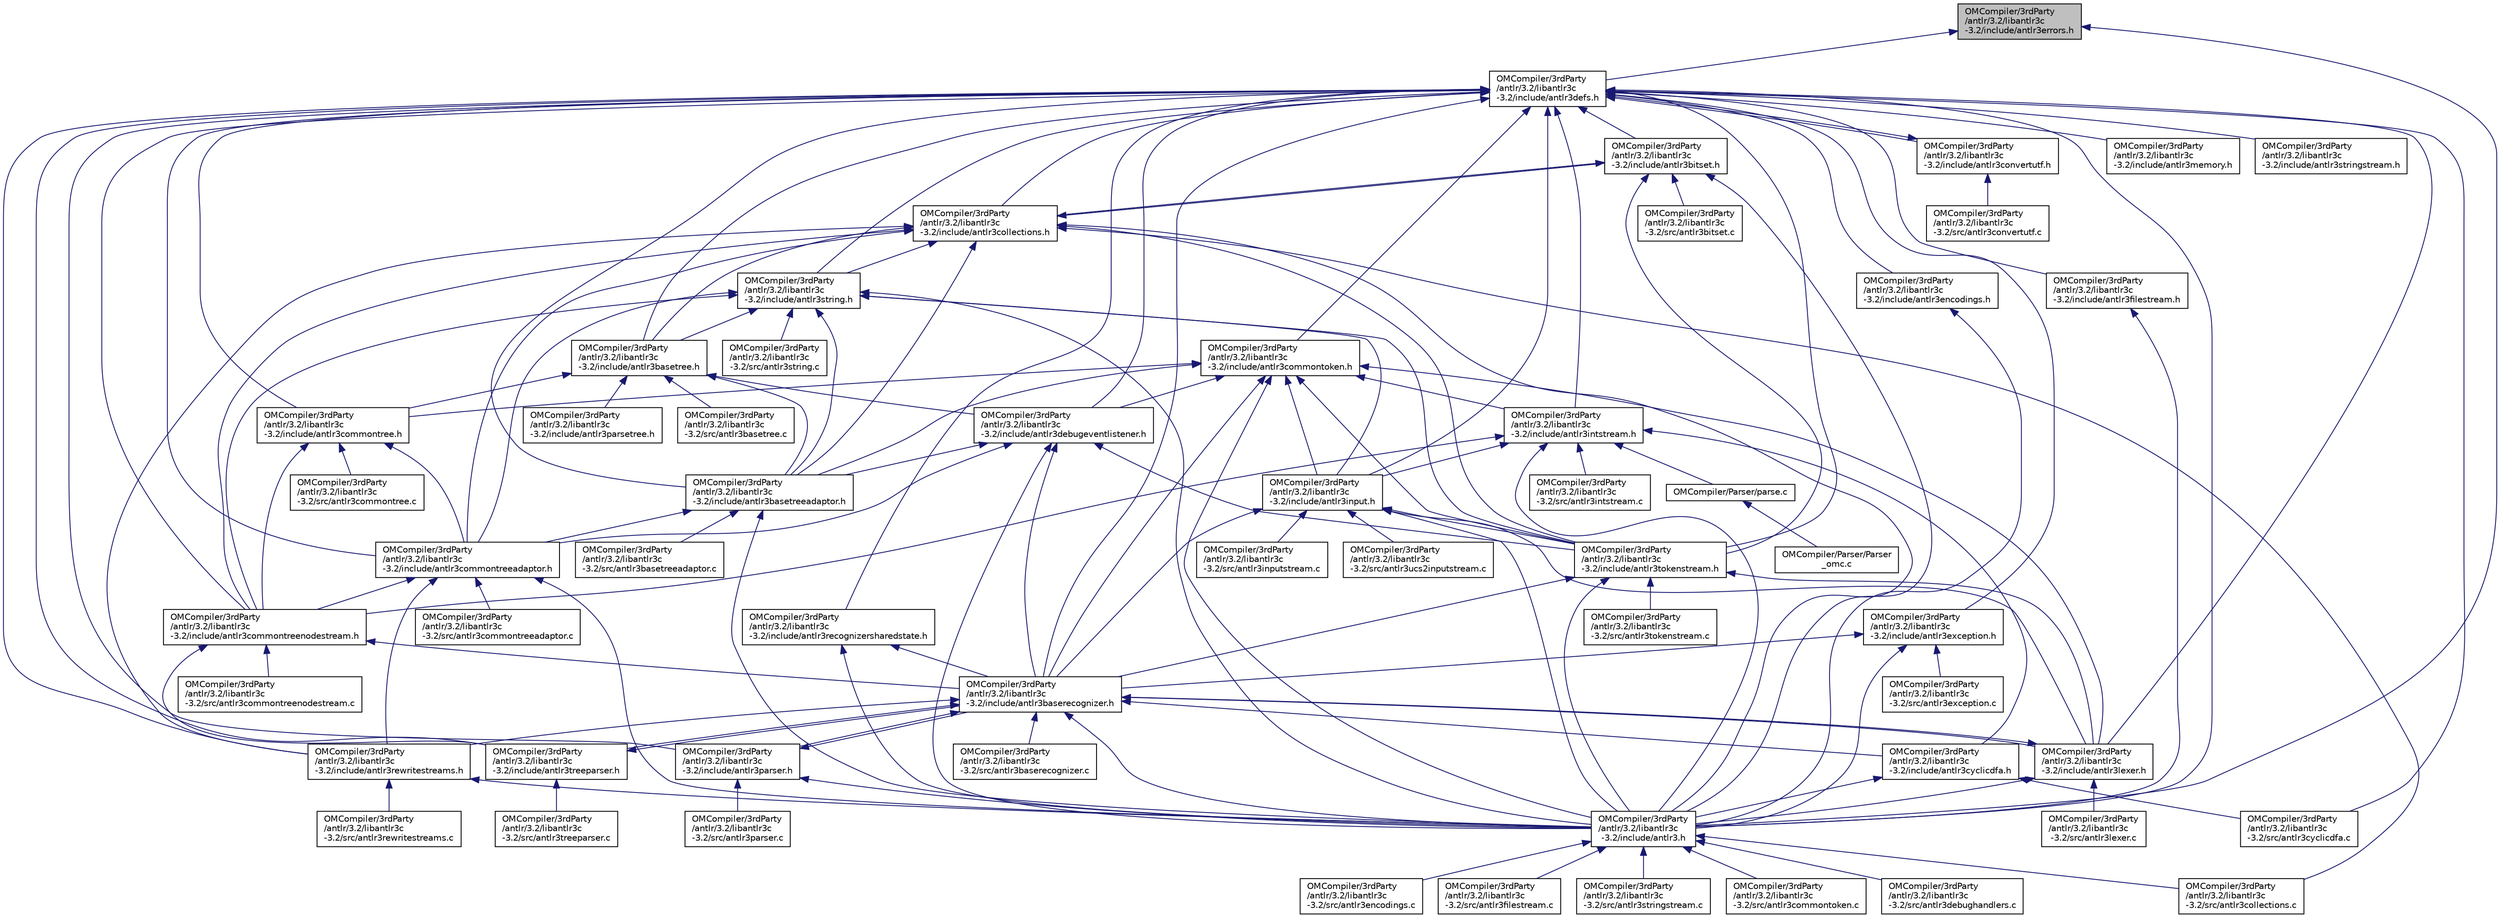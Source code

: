 digraph "OMCompiler/3rdParty/antlr/3.2/libantlr3c-3.2/include/antlr3errors.h"
{
  edge [fontname="Helvetica",fontsize="10",labelfontname="Helvetica",labelfontsize="10"];
  node [fontname="Helvetica",fontsize="10",shape=record];
  Node1 [label="OMCompiler/3rdParty\l/antlr/3.2/libantlr3c\l-3.2/include/antlr3errors.h",height=0.2,width=0.4,color="black", fillcolor="grey75", style="filled", fontcolor="black"];
  Node1 -> Node2 [dir="back",color="midnightblue",fontsize="10",style="solid",fontname="Helvetica"];
  Node2 [label="OMCompiler/3rdParty\l/antlr/3.2/libantlr3c\l-3.2/include/antlr3.h",height=0.2,width=0.4,color="black", fillcolor="white", style="filled",URL="$d4/d1d/antlr3_8h.html"];
  Node2 -> Node3 [dir="back",color="midnightblue",fontsize="10",style="solid",fontname="Helvetica"];
  Node3 [label="OMCompiler/3rdParty\l/antlr/3.2/libantlr3c\l-3.2/src/antlr3collections.c",height=0.2,width=0.4,color="black", fillcolor="white", style="filled",URL="$dc/d57/antlr3collections_8c.html"];
  Node2 -> Node4 [dir="back",color="midnightblue",fontsize="10",style="solid",fontname="Helvetica"];
  Node4 [label="OMCompiler/3rdParty\l/antlr/3.2/libantlr3c\l-3.2/src/antlr3commontoken.c",height=0.2,width=0.4,color="black", fillcolor="white", style="filled",URL="$dd/ddc/antlr3commontoken_8c.html"];
  Node2 -> Node5 [dir="back",color="midnightblue",fontsize="10",style="solid",fontname="Helvetica"];
  Node5 [label="OMCompiler/3rdParty\l/antlr/3.2/libantlr3c\l-3.2/src/antlr3debughandlers.c",height=0.2,width=0.4,color="black", fillcolor="white", style="filled",URL="$d7/dd3/antlr3debughandlers_8c.html"];
  Node2 -> Node6 [dir="back",color="midnightblue",fontsize="10",style="solid",fontname="Helvetica"];
  Node6 [label="OMCompiler/3rdParty\l/antlr/3.2/libantlr3c\l-3.2/src/antlr3encodings.c",height=0.2,width=0.4,color="black", fillcolor="white", style="filled",URL="$d5/d48/antlr3encodings_8c.html"];
  Node2 -> Node7 [dir="back",color="midnightblue",fontsize="10",style="solid",fontname="Helvetica"];
  Node7 [label="OMCompiler/3rdParty\l/antlr/3.2/libantlr3c\l-3.2/src/antlr3filestream.c",height=0.2,width=0.4,color="black", fillcolor="white", style="filled",URL="$d4/db3/antlr3filestream_8c.html",tooltip="The ANTLR3 C filestream is used when the source character stream is a filesystem based input set and ..."];
  Node2 -> Node8 [dir="back",color="midnightblue",fontsize="10",style="solid",fontname="Helvetica"];
  Node8 [label="OMCompiler/3rdParty\l/antlr/3.2/libantlr3c\l-3.2/src/antlr3stringstream.c",height=0.2,width=0.4,color="black", fillcolor="white", style="filled",URL="$d2/d1c/antlr3stringstream_8c.html"];
  Node1 -> Node9 [dir="back",color="midnightblue",fontsize="10",style="solid",fontname="Helvetica"];
  Node9 [label="OMCompiler/3rdParty\l/antlr/3.2/libantlr3c\l-3.2/include/antlr3defs.h",height=0.2,width=0.4,color="black", fillcolor="white", style="filled",URL="$d9/d82/antlr3defs_8h.html"];
  Node9 -> Node2 [dir="back",color="midnightblue",fontsize="10",style="solid",fontname="Helvetica"];
  Node9 -> Node10 [dir="back",color="midnightblue",fontsize="10",style="solid",fontname="Helvetica"];
  Node10 [label="OMCompiler/3rdParty\l/antlr/3.2/libantlr3c\l-3.2/include/antlr3baserecognizer.h",height=0.2,width=0.4,color="black", fillcolor="white", style="filled",URL="$d2/d44/antlr3baserecognizer_8h.html"];
  Node10 -> Node2 [dir="back",color="midnightblue",fontsize="10",style="solid",fontname="Helvetica"];
  Node10 -> Node11 [dir="back",color="midnightblue",fontsize="10",style="solid",fontname="Helvetica"];
  Node11 [label="OMCompiler/3rdParty\l/antlr/3.2/libantlr3c\l-3.2/include/antlr3cyclicdfa.h",height=0.2,width=0.4,color="black", fillcolor="white", style="filled",URL="$d1/d96/antlr3cyclicdfa_8h.html"];
  Node11 -> Node2 [dir="back",color="midnightblue",fontsize="10",style="solid",fontname="Helvetica"];
  Node11 -> Node12 [dir="back",color="midnightblue",fontsize="10",style="solid",fontname="Helvetica"];
  Node12 [label="OMCompiler/3rdParty\l/antlr/3.2/libantlr3c\l-3.2/src/antlr3cyclicdfa.c",height=0.2,width=0.4,color="black", fillcolor="white", style="filled",URL="$d6/d1b/antlr3cyclicdfa_8c.html"];
  Node10 -> Node13 [dir="back",color="midnightblue",fontsize="10",style="solid",fontname="Helvetica"];
  Node13 [label="OMCompiler/3rdParty\l/antlr/3.2/libantlr3c\l-3.2/include/antlr3lexer.h",height=0.2,width=0.4,color="black", fillcolor="white", style="filled",URL="$de/de0/antlr3lexer_8h.html"];
  Node13 -> Node2 [dir="back",color="midnightblue",fontsize="10",style="solid",fontname="Helvetica"];
  Node13 -> Node10 [dir="back",color="midnightblue",fontsize="10",style="solid",fontname="Helvetica"];
  Node13 -> Node14 [dir="back",color="midnightblue",fontsize="10",style="solid",fontname="Helvetica"];
  Node14 [label="OMCompiler/3rdParty\l/antlr/3.2/libantlr3c\l-3.2/src/antlr3lexer.c",height=0.2,width=0.4,color="black", fillcolor="white", style="filled",URL="$dc/d73/antlr3lexer_8c.html"];
  Node10 -> Node15 [dir="back",color="midnightblue",fontsize="10",style="solid",fontname="Helvetica"];
  Node15 [label="OMCompiler/3rdParty\l/antlr/3.2/libantlr3c\l-3.2/include/antlr3parser.h",height=0.2,width=0.4,color="black", fillcolor="white", style="filled",URL="$d4/d97/antlr3parser_8h.html"];
  Node15 -> Node2 [dir="back",color="midnightblue",fontsize="10",style="solid",fontname="Helvetica"];
  Node15 -> Node10 [dir="back",color="midnightblue",fontsize="10",style="solid",fontname="Helvetica"];
  Node15 -> Node16 [dir="back",color="midnightblue",fontsize="10",style="solid",fontname="Helvetica"];
  Node16 [label="OMCompiler/3rdParty\l/antlr/3.2/libantlr3c\l-3.2/src/antlr3parser.c",height=0.2,width=0.4,color="black", fillcolor="white", style="filled",URL="$d3/db9/antlr3parser_8c.html"];
  Node10 -> Node17 [dir="back",color="midnightblue",fontsize="10",style="solid",fontname="Helvetica"];
  Node17 [label="OMCompiler/3rdParty\l/antlr/3.2/libantlr3c\l-3.2/include/antlr3rewritestreams.h",height=0.2,width=0.4,color="black", fillcolor="white", style="filled",URL="$da/d25/antlr3rewritestreams_8h.html"];
  Node17 -> Node2 [dir="back",color="midnightblue",fontsize="10",style="solid",fontname="Helvetica"];
  Node17 -> Node18 [dir="back",color="midnightblue",fontsize="10",style="solid",fontname="Helvetica"];
  Node18 [label="OMCompiler/3rdParty\l/antlr/3.2/libantlr3c\l-3.2/src/antlr3rewritestreams.c",height=0.2,width=0.4,color="black", fillcolor="white", style="filled",URL="$d7/d05/antlr3rewritestreams_8c.html"];
  Node10 -> Node19 [dir="back",color="midnightblue",fontsize="10",style="solid",fontname="Helvetica"];
  Node19 [label="OMCompiler/3rdParty\l/antlr/3.2/libantlr3c\l-3.2/include/antlr3treeparser.h",height=0.2,width=0.4,color="black", fillcolor="white", style="filled",URL="$da/d32/antlr3treeparser_8h.html"];
  Node19 -> Node10 [dir="back",color="midnightblue",fontsize="10",style="solid",fontname="Helvetica"];
  Node19 -> Node20 [dir="back",color="midnightblue",fontsize="10",style="solid",fontname="Helvetica"];
  Node20 [label="OMCompiler/3rdParty\l/antlr/3.2/libantlr3c\l-3.2/src/antlr3treeparser.c",height=0.2,width=0.4,color="black", fillcolor="white", style="filled",URL="$d4/d26/antlr3treeparser_8c.html"];
  Node10 -> Node21 [dir="back",color="midnightblue",fontsize="10",style="solid",fontname="Helvetica"];
  Node21 [label="OMCompiler/3rdParty\l/antlr/3.2/libantlr3c\l-3.2/src/antlr3baserecognizer.c",height=0.2,width=0.4,color="black", fillcolor="white", style="filled",URL="$d6/d88/antlr3baserecognizer_8c.html"];
  Node9 -> Node22 [dir="back",color="midnightblue",fontsize="10",style="solid",fontname="Helvetica"];
  Node22 [label="OMCompiler/3rdParty\l/antlr/3.2/libantlr3c\l-3.2/include/antlr3basetree.h",height=0.2,width=0.4,color="black", fillcolor="white", style="filled",URL="$d5/d25/antlr3basetree_8h.html"];
  Node22 -> Node23 [dir="back",color="midnightblue",fontsize="10",style="solid",fontname="Helvetica"];
  Node23 [label="OMCompiler/3rdParty\l/antlr/3.2/libantlr3c\l-3.2/include/antlr3basetreeadaptor.h",height=0.2,width=0.4,color="black", fillcolor="white", style="filled",URL="$de/dfd/antlr3basetreeadaptor_8h.html"];
  Node23 -> Node2 [dir="back",color="midnightblue",fontsize="10",style="solid",fontname="Helvetica"];
  Node23 -> Node24 [dir="back",color="midnightblue",fontsize="10",style="solid",fontname="Helvetica"];
  Node24 [label="OMCompiler/3rdParty\l/antlr/3.2/libantlr3c\l-3.2/include/antlr3commontreeadaptor.h",height=0.2,width=0.4,color="black", fillcolor="white", style="filled",URL="$d0/da3/antlr3commontreeadaptor_8h.html"];
  Node24 -> Node2 [dir="back",color="midnightblue",fontsize="10",style="solid",fontname="Helvetica"];
  Node24 -> Node25 [dir="back",color="midnightblue",fontsize="10",style="solid",fontname="Helvetica"];
  Node25 [label="OMCompiler/3rdParty\l/antlr/3.2/libantlr3c\l-3.2/include/antlr3commontreenodestream.h",height=0.2,width=0.4,color="black", fillcolor="white", style="filled",URL="$df/d91/antlr3commontreenodestream_8h.html"];
  Node25 -> Node10 [dir="back",color="midnightblue",fontsize="10",style="solid",fontname="Helvetica"];
  Node25 -> Node19 [dir="back",color="midnightblue",fontsize="10",style="solid",fontname="Helvetica"];
  Node25 -> Node26 [dir="back",color="midnightblue",fontsize="10",style="solid",fontname="Helvetica"];
  Node26 [label="OMCompiler/3rdParty\l/antlr/3.2/libantlr3c\l-3.2/src/antlr3commontreenodestream.c",height=0.2,width=0.4,color="black", fillcolor="white", style="filled",URL="$d7/d71/antlr3commontreenodestream_8c.html"];
  Node24 -> Node17 [dir="back",color="midnightblue",fontsize="10",style="solid",fontname="Helvetica"];
  Node24 -> Node27 [dir="back",color="midnightblue",fontsize="10",style="solid",fontname="Helvetica"];
  Node27 [label="OMCompiler/3rdParty\l/antlr/3.2/libantlr3c\l-3.2/src/antlr3commontreeadaptor.c",height=0.2,width=0.4,color="black", fillcolor="white", style="filled",URL="$d6/de3/antlr3commontreeadaptor_8c.html"];
  Node23 -> Node28 [dir="back",color="midnightblue",fontsize="10",style="solid",fontname="Helvetica"];
  Node28 [label="OMCompiler/3rdParty\l/antlr/3.2/libantlr3c\l-3.2/src/antlr3basetreeadaptor.c",height=0.2,width=0.4,color="black", fillcolor="white", style="filled",URL="$d3/dae/antlr3basetreeadaptor_8c.html"];
  Node22 -> Node29 [dir="back",color="midnightblue",fontsize="10",style="solid",fontname="Helvetica"];
  Node29 [label="OMCompiler/3rdParty\l/antlr/3.2/libantlr3c\l-3.2/include/antlr3commontree.h",height=0.2,width=0.4,color="black", fillcolor="white", style="filled",URL="$d1/d24/antlr3commontree_8h.html"];
  Node29 -> Node24 [dir="back",color="midnightblue",fontsize="10",style="solid",fontname="Helvetica"];
  Node29 -> Node25 [dir="back",color="midnightblue",fontsize="10",style="solid",fontname="Helvetica"];
  Node29 -> Node30 [dir="back",color="midnightblue",fontsize="10",style="solid",fontname="Helvetica"];
  Node30 [label="OMCompiler/3rdParty\l/antlr/3.2/libantlr3c\l-3.2/src/antlr3commontree.c",height=0.2,width=0.4,color="black", fillcolor="white", style="filled",URL="$d4/da1/antlr3commontree_8c.html"];
  Node22 -> Node31 [dir="back",color="midnightblue",fontsize="10",style="solid",fontname="Helvetica"];
  Node31 [label="OMCompiler/3rdParty\l/antlr/3.2/libantlr3c\l-3.2/include/antlr3debugeventlistener.h",height=0.2,width=0.4,color="black", fillcolor="white", style="filled",URL="$dc/d08/antlr3debugeventlistener_8h.html"];
  Node31 -> Node2 [dir="back",color="midnightblue",fontsize="10",style="solid",fontname="Helvetica"];
  Node31 -> Node10 [dir="back",color="midnightblue",fontsize="10",style="solid",fontname="Helvetica"];
  Node31 -> Node23 [dir="back",color="midnightblue",fontsize="10",style="solid",fontname="Helvetica"];
  Node31 -> Node24 [dir="back",color="midnightblue",fontsize="10",style="solid",fontname="Helvetica"];
  Node31 -> Node32 [dir="back",color="midnightblue",fontsize="10",style="solid",fontname="Helvetica"];
  Node32 [label="OMCompiler/3rdParty\l/antlr/3.2/libantlr3c\l-3.2/include/antlr3tokenstream.h",height=0.2,width=0.4,color="black", fillcolor="white", style="filled",URL="$d9/dc8/antlr3tokenstream_8h.html"];
  Node32 -> Node2 [dir="back",color="midnightblue",fontsize="10",style="solid",fontname="Helvetica"];
  Node32 -> Node10 [dir="back",color="midnightblue",fontsize="10",style="solid",fontname="Helvetica"];
  Node32 -> Node13 [dir="back",color="midnightblue",fontsize="10",style="solid",fontname="Helvetica"];
  Node32 -> Node33 [dir="back",color="midnightblue",fontsize="10",style="solid",fontname="Helvetica"];
  Node33 [label="OMCompiler/3rdParty\l/antlr/3.2/libantlr3c\l-3.2/src/antlr3tokenstream.c",height=0.2,width=0.4,color="black", fillcolor="white", style="filled",URL="$df/d21/antlr3tokenstream_8c.html"];
  Node22 -> Node34 [dir="back",color="midnightblue",fontsize="10",style="solid",fontname="Helvetica"];
  Node34 [label="OMCompiler/3rdParty\l/antlr/3.2/libantlr3c\l-3.2/include/antlr3parsetree.h",height=0.2,width=0.4,color="black", fillcolor="white", style="filled",URL="$db/dd0/antlr3parsetree_8h.html"];
  Node22 -> Node35 [dir="back",color="midnightblue",fontsize="10",style="solid",fontname="Helvetica"];
  Node35 [label="OMCompiler/3rdParty\l/antlr/3.2/libantlr3c\l-3.2/src/antlr3basetree.c",height=0.2,width=0.4,color="black", fillcolor="white", style="filled",URL="$d0/d23/antlr3basetree_8c.html"];
  Node9 -> Node23 [dir="back",color="midnightblue",fontsize="10",style="solid",fontname="Helvetica"];
  Node9 -> Node36 [dir="back",color="midnightblue",fontsize="10",style="solid",fontname="Helvetica"];
  Node36 [label="OMCompiler/3rdParty\l/antlr/3.2/libantlr3c\l-3.2/include/antlr3bitset.h",height=0.2,width=0.4,color="black", fillcolor="white", style="filled",URL="$d9/d8f/antlr3bitset_8h.html"];
  Node36 -> Node2 [dir="back",color="midnightblue",fontsize="10",style="solid",fontname="Helvetica"];
  Node36 -> Node37 [dir="back",color="midnightblue",fontsize="10",style="solid",fontname="Helvetica"];
  Node37 [label="OMCompiler/3rdParty\l/antlr/3.2/libantlr3c\l-3.2/include/antlr3collections.h",height=0.2,width=0.4,color="black", fillcolor="white", style="filled",URL="$de/d72/antlr3collections_8h.html"];
  Node37 -> Node2 [dir="back",color="midnightblue",fontsize="10",style="solid",fontname="Helvetica"];
  Node37 -> Node22 [dir="back",color="midnightblue",fontsize="10",style="solid",fontname="Helvetica"];
  Node37 -> Node23 [dir="back",color="midnightblue",fontsize="10",style="solid",fontname="Helvetica"];
  Node37 -> Node36 [dir="back",color="midnightblue",fontsize="10",style="solid",fontname="Helvetica"];
  Node37 -> Node24 [dir="back",color="midnightblue",fontsize="10",style="solid",fontname="Helvetica"];
  Node37 -> Node25 [dir="back",color="midnightblue",fontsize="10",style="solid",fontname="Helvetica"];
  Node37 -> Node17 [dir="back",color="midnightblue",fontsize="10",style="solid",fontname="Helvetica"];
  Node37 -> Node38 [dir="back",color="midnightblue",fontsize="10",style="solid",fontname="Helvetica"];
  Node38 [label="OMCompiler/3rdParty\l/antlr/3.2/libantlr3c\l-3.2/include/antlr3string.h",height=0.2,width=0.4,color="black", fillcolor="white", style="filled",URL="$d5/d77/antlr3string_8h.html"];
  Node38 -> Node2 [dir="back",color="midnightblue",fontsize="10",style="solid",fontname="Helvetica"];
  Node38 -> Node22 [dir="back",color="midnightblue",fontsize="10",style="solid",fontname="Helvetica"];
  Node38 -> Node23 [dir="back",color="midnightblue",fontsize="10",style="solid",fontname="Helvetica"];
  Node38 -> Node24 [dir="back",color="midnightblue",fontsize="10",style="solid",fontname="Helvetica"];
  Node38 -> Node25 [dir="back",color="midnightblue",fontsize="10",style="solid",fontname="Helvetica"];
  Node38 -> Node39 [dir="back",color="midnightblue",fontsize="10",style="solid",fontname="Helvetica"];
  Node39 [label="OMCompiler/3rdParty\l/antlr/3.2/libantlr3c\l-3.2/include/antlr3input.h",height=0.2,width=0.4,color="black", fillcolor="white", style="filled",URL="$de/dac/antlr3input_8h.html"];
  Node39 -> Node2 [dir="back",color="midnightblue",fontsize="10",style="solid",fontname="Helvetica"];
  Node39 -> Node10 [dir="back",color="midnightblue",fontsize="10",style="solid",fontname="Helvetica"];
  Node39 -> Node13 [dir="back",color="midnightblue",fontsize="10",style="solid",fontname="Helvetica"];
  Node39 -> Node32 [dir="back",color="midnightblue",fontsize="10",style="solid",fontname="Helvetica"];
  Node39 -> Node40 [dir="back",color="midnightblue",fontsize="10",style="solid",fontname="Helvetica"];
  Node40 [label="OMCompiler/3rdParty\l/antlr/3.2/libantlr3c\l-3.2/src/antlr3inputstream.c",height=0.2,width=0.4,color="black", fillcolor="white", style="filled",URL="$dd/da7/antlr3inputstream_8c.html"];
  Node39 -> Node41 [dir="back",color="midnightblue",fontsize="10",style="solid",fontname="Helvetica"];
  Node41 [label="OMCompiler/3rdParty\l/antlr/3.2/libantlr3c\l-3.2/src/antlr3ucs2inputstream.c",height=0.2,width=0.4,color="black", fillcolor="white", style="filled",URL="$d1/d37/antlr3ucs2inputstream_8c.html"];
  Node38 -> Node32 [dir="back",color="midnightblue",fontsize="10",style="solid",fontname="Helvetica"];
  Node38 -> Node42 [dir="back",color="midnightblue",fontsize="10",style="solid",fontname="Helvetica"];
  Node42 [label="OMCompiler/3rdParty\l/antlr/3.2/libantlr3c\l-3.2/src/antlr3string.c",height=0.2,width=0.4,color="black", fillcolor="white", style="filled",URL="$de/d36/antlr3string_8c.html"];
  Node37 -> Node32 [dir="back",color="midnightblue",fontsize="10",style="solid",fontname="Helvetica"];
  Node37 -> Node3 [dir="back",color="midnightblue",fontsize="10",style="solid",fontname="Helvetica"];
  Node36 -> Node32 [dir="back",color="midnightblue",fontsize="10",style="solid",fontname="Helvetica"];
  Node36 -> Node43 [dir="back",color="midnightblue",fontsize="10",style="solid",fontname="Helvetica"];
  Node43 [label="OMCompiler/3rdParty\l/antlr/3.2/libantlr3c\l-3.2/src/antlr3bitset.c",height=0.2,width=0.4,color="black", fillcolor="white", style="filled",URL="$de/d5b/antlr3bitset_8c.html"];
  Node9 -> Node37 [dir="back",color="midnightblue",fontsize="10",style="solid",fontname="Helvetica"];
  Node9 -> Node44 [dir="back",color="midnightblue",fontsize="10",style="solid",fontname="Helvetica"];
  Node44 [label="OMCompiler/3rdParty\l/antlr/3.2/libantlr3c\l-3.2/include/antlr3commontoken.h",height=0.2,width=0.4,color="black", fillcolor="white", style="filled",URL="$d5/d09/antlr3commontoken_8h.html",tooltip="Defines the interface for a common token. "];
  Node44 -> Node2 [dir="back",color="midnightblue",fontsize="10",style="solid",fontname="Helvetica"];
  Node44 -> Node10 [dir="back",color="midnightblue",fontsize="10",style="solid",fontname="Helvetica"];
  Node44 -> Node23 [dir="back",color="midnightblue",fontsize="10",style="solid",fontname="Helvetica"];
  Node44 -> Node29 [dir="back",color="midnightblue",fontsize="10",style="solid",fontname="Helvetica"];
  Node44 -> Node31 [dir="back",color="midnightblue",fontsize="10",style="solid",fontname="Helvetica"];
  Node44 -> Node39 [dir="back",color="midnightblue",fontsize="10",style="solid",fontname="Helvetica"];
  Node44 -> Node45 [dir="back",color="midnightblue",fontsize="10",style="solid",fontname="Helvetica"];
  Node45 [label="OMCompiler/3rdParty\l/antlr/3.2/libantlr3c\l-3.2/include/antlr3intstream.h",height=0.2,width=0.4,color="black", fillcolor="white", style="filled",URL="$dd/d58/antlr3intstream_8h.html"];
  Node45 -> Node2 [dir="back",color="midnightblue",fontsize="10",style="solid",fontname="Helvetica"];
  Node45 -> Node25 [dir="back",color="midnightblue",fontsize="10",style="solid",fontname="Helvetica"];
  Node45 -> Node11 [dir="back",color="midnightblue",fontsize="10",style="solid",fontname="Helvetica"];
  Node45 -> Node39 [dir="back",color="midnightblue",fontsize="10",style="solid",fontname="Helvetica"];
  Node45 -> Node46 [dir="back",color="midnightblue",fontsize="10",style="solid",fontname="Helvetica"];
  Node46 [label="OMCompiler/3rdParty\l/antlr/3.2/libantlr3c\l-3.2/src/antlr3intstream.c",height=0.2,width=0.4,color="black", fillcolor="white", style="filled",URL="$de/d66/antlr3intstream_8c.html"];
  Node45 -> Node47 [dir="back",color="midnightblue",fontsize="10",style="solid",fontname="Helvetica"];
  Node47 [label="OMCompiler/Parser/parse.c",height=0.2,width=0.4,color="black", fillcolor="white", style="filled",URL="$d9/db9/_parser_2parse_8c.html"];
  Node47 -> Node48 [dir="back",color="midnightblue",fontsize="10",style="solid",fontname="Helvetica"];
  Node48 [label="OMCompiler/Parser/Parser\l_omc.c",height=0.2,width=0.4,color="black", fillcolor="white", style="filled",URL="$d8/def/_parser__omc_8c.html"];
  Node44 -> Node13 [dir="back",color="midnightblue",fontsize="10",style="solid",fontname="Helvetica"];
  Node44 -> Node32 [dir="back",color="midnightblue",fontsize="10",style="solid",fontname="Helvetica"];
  Node9 -> Node29 [dir="back",color="midnightblue",fontsize="10",style="solid",fontname="Helvetica"];
  Node9 -> Node24 [dir="back",color="midnightblue",fontsize="10",style="solid",fontname="Helvetica"];
  Node9 -> Node25 [dir="back",color="midnightblue",fontsize="10",style="solid",fontname="Helvetica"];
  Node9 -> Node49 [dir="back",color="midnightblue",fontsize="10",style="solid",fontname="Helvetica"];
  Node49 [label="OMCompiler/3rdParty\l/antlr/3.2/libantlr3c\l-3.2/include/antlr3convertutf.h",height=0.2,width=0.4,color="black", fillcolor="white", style="filled",URL="$d1/dd6/antlr3convertutf_8h.html"];
  Node49 -> Node9 [dir="back",color="midnightblue",fontsize="10",style="solid",fontname="Helvetica"];
  Node49 -> Node50 [dir="back",color="midnightblue",fontsize="10",style="solid",fontname="Helvetica"];
  Node50 [label="OMCompiler/3rdParty\l/antlr/3.2/libantlr3c\l-3.2/src/antlr3convertutf.c",height=0.2,width=0.4,color="black", fillcolor="white", style="filled",URL="$d6/d67/antlr3convertutf_8c.html"];
  Node9 -> Node31 [dir="back",color="midnightblue",fontsize="10",style="solid",fontname="Helvetica"];
  Node9 -> Node51 [dir="back",color="midnightblue",fontsize="10",style="solid",fontname="Helvetica"];
  Node51 [label="OMCompiler/3rdParty\l/antlr/3.2/libantlr3c\l-3.2/include/antlr3encodings.h",height=0.2,width=0.4,color="black", fillcolor="white", style="filled",URL="$dd/d44/antlr3encodings_8h.html"];
  Node51 -> Node2 [dir="back",color="midnightblue",fontsize="10",style="solid",fontname="Helvetica"];
  Node9 -> Node52 [dir="back",color="midnightblue",fontsize="10",style="solid",fontname="Helvetica"];
  Node52 [label="OMCompiler/3rdParty\l/antlr/3.2/libantlr3c\l-3.2/include/antlr3exception.h",height=0.2,width=0.4,color="black", fillcolor="white", style="filled",URL="$db/d59/antlr3exception_8h.html"];
  Node52 -> Node2 [dir="back",color="midnightblue",fontsize="10",style="solid",fontname="Helvetica"];
  Node52 -> Node10 [dir="back",color="midnightblue",fontsize="10",style="solid",fontname="Helvetica"];
  Node52 -> Node53 [dir="back",color="midnightblue",fontsize="10",style="solid",fontname="Helvetica"];
  Node53 [label="OMCompiler/3rdParty\l/antlr/3.2/libantlr3c\l-3.2/src/antlr3exception.c",height=0.2,width=0.4,color="black", fillcolor="white", style="filled",URL="$d6/d5d/antlr3exception_8c.html"];
  Node9 -> Node54 [dir="back",color="midnightblue",fontsize="10",style="solid",fontname="Helvetica"];
  Node54 [label="OMCompiler/3rdParty\l/antlr/3.2/libantlr3c\l-3.2/include/antlr3filestream.h",height=0.2,width=0.4,color="black", fillcolor="white", style="filled",URL="$da/d62/antlr3filestream_8h.html"];
  Node54 -> Node2 [dir="back",color="midnightblue",fontsize="10",style="solid",fontname="Helvetica"];
  Node9 -> Node39 [dir="back",color="midnightblue",fontsize="10",style="solid",fontname="Helvetica"];
  Node9 -> Node45 [dir="back",color="midnightblue",fontsize="10",style="solid",fontname="Helvetica"];
  Node9 -> Node13 [dir="back",color="midnightblue",fontsize="10",style="solid",fontname="Helvetica"];
  Node9 -> Node55 [dir="back",color="midnightblue",fontsize="10",style="solid",fontname="Helvetica"];
  Node55 [label="OMCompiler/3rdParty\l/antlr/3.2/libantlr3c\l-3.2/include/antlr3memory.h",height=0.2,width=0.4,color="black", fillcolor="white", style="filled",URL="$dd/d07/antlr3memory_8h.html"];
  Node9 -> Node15 [dir="back",color="midnightblue",fontsize="10",style="solid",fontname="Helvetica"];
  Node9 -> Node56 [dir="back",color="midnightblue",fontsize="10",style="solid",fontname="Helvetica"];
  Node56 [label="OMCompiler/3rdParty\l/antlr/3.2/libantlr3c\l-3.2/include/antlr3recognizersharedstate.h",height=0.2,width=0.4,color="black", fillcolor="white", style="filled",URL="$d2/dfe/antlr3recognizersharedstate_8h.html"];
  Node56 -> Node2 [dir="back",color="midnightblue",fontsize="10",style="solid",fontname="Helvetica"];
  Node56 -> Node10 [dir="back",color="midnightblue",fontsize="10",style="solid",fontname="Helvetica"];
  Node9 -> Node17 [dir="back",color="midnightblue",fontsize="10",style="solid",fontname="Helvetica"];
  Node9 -> Node38 [dir="back",color="midnightblue",fontsize="10",style="solid",fontname="Helvetica"];
  Node9 -> Node57 [dir="back",color="midnightblue",fontsize="10",style="solid",fontname="Helvetica"];
  Node57 [label="OMCompiler/3rdParty\l/antlr/3.2/libantlr3c\l-3.2/include/antlr3stringstream.h",height=0.2,width=0.4,color="black", fillcolor="white", style="filled",URL="$da/d5f/antlr3stringstream_8h.html"];
  Node9 -> Node32 [dir="back",color="midnightblue",fontsize="10",style="solid",fontname="Helvetica"];
  Node9 -> Node19 [dir="back",color="midnightblue",fontsize="10",style="solid",fontname="Helvetica"];
  Node9 -> Node12 [dir="back",color="midnightblue",fontsize="10",style="solid",fontname="Helvetica"];
}
